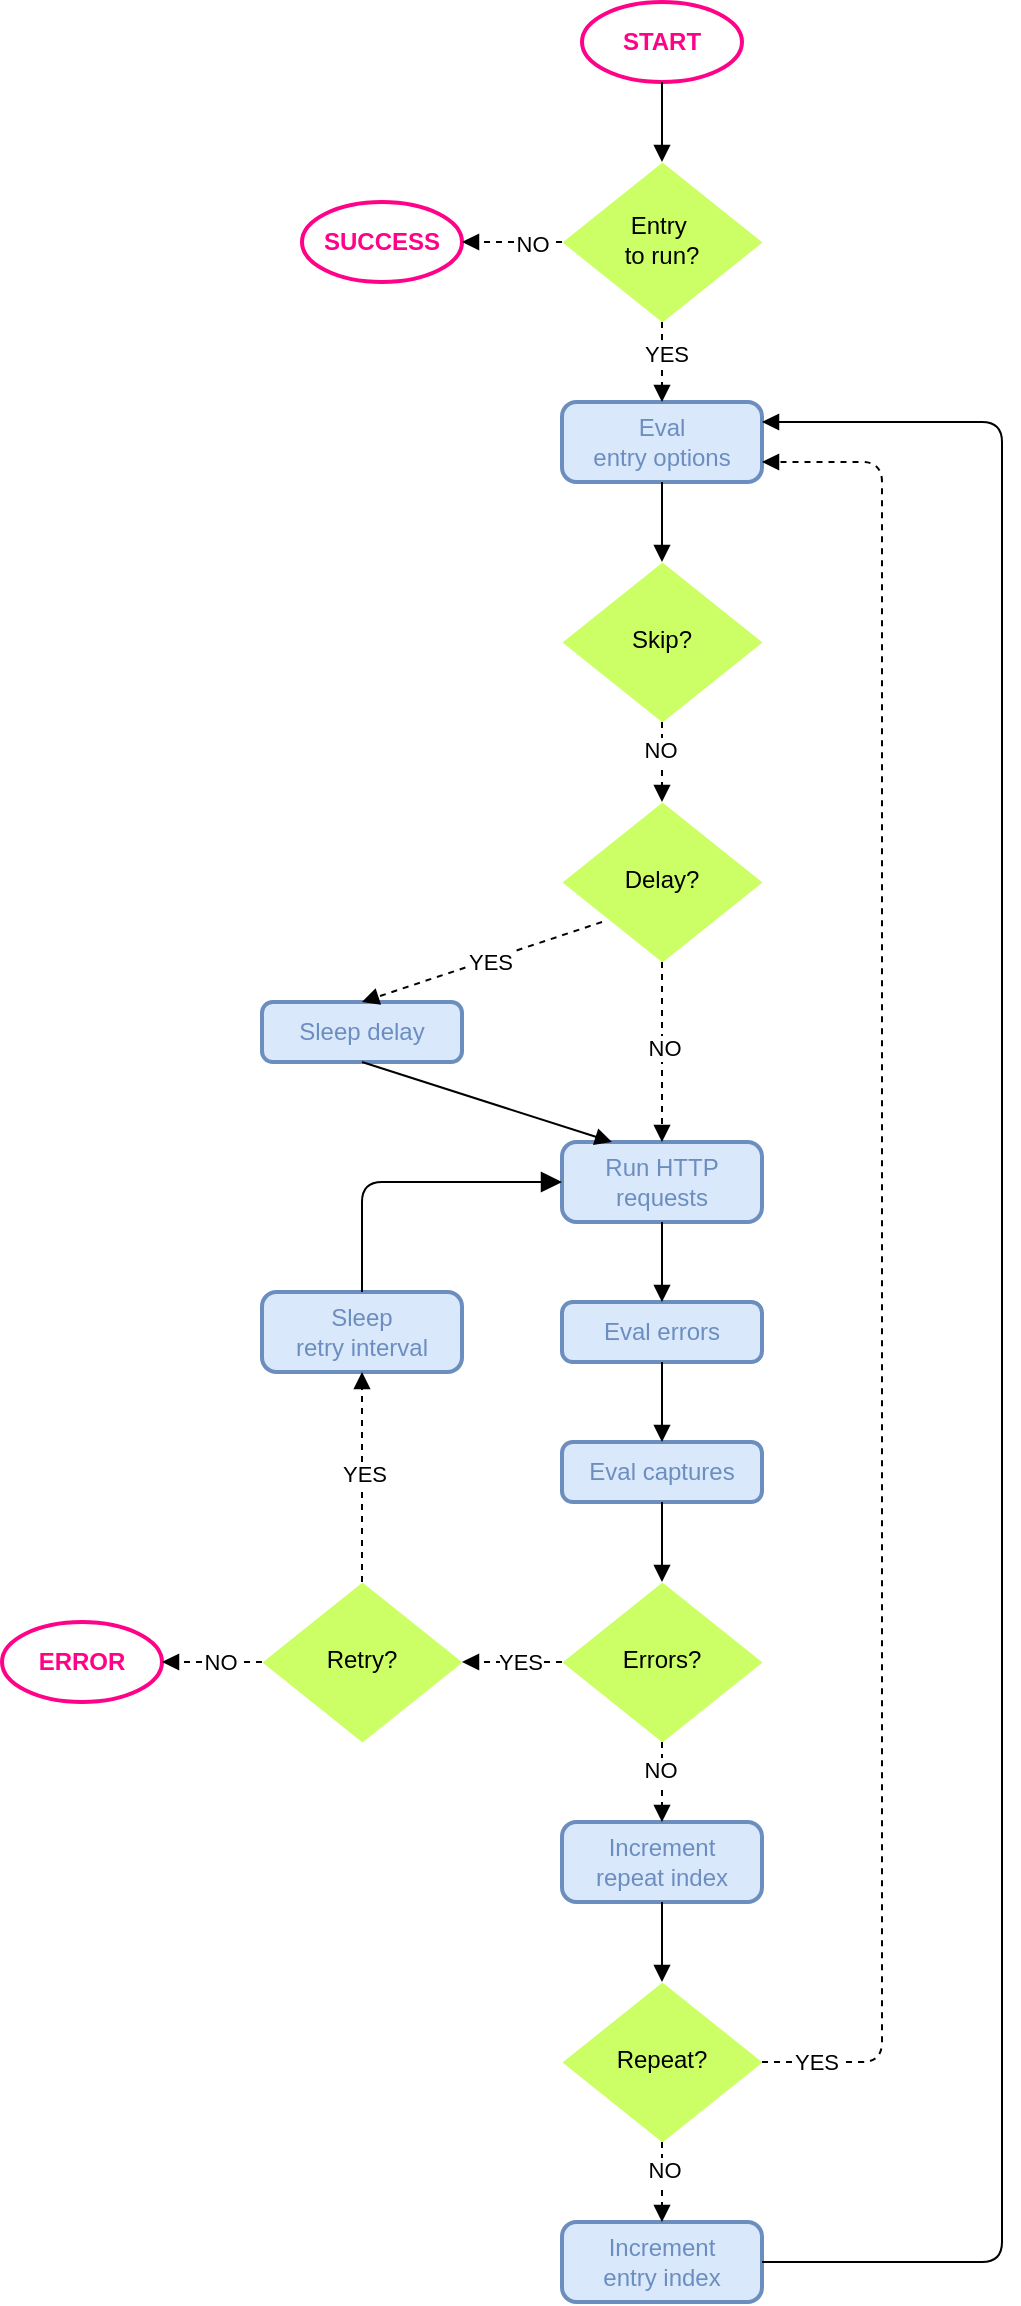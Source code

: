 <mxfile version="24.5.5" type="device">
  <diagram name="Page-1" id="Xiz49D0FumDPF5wHgXgK">
    <mxGraphModel dx="2020" dy="1139" grid="1" gridSize="10" guides="1" tooltips="1" connect="1" arrows="1" fold="1" page="1" pageScale="1" pageWidth="2000" pageHeight="2000" math="0" shadow="0">
      <root>
        <mxCell id="0" />
        <mxCell id="1" parent="0" />
        <mxCell id="rCkY846AgjEdWc3Gds_q-5" value="&lt;b&gt;START&lt;/b&gt;" style="strokeWidth=2;html=1;shape=mxgraph.flowchart.start_1;whiteSpace=wrap;fillColor=none;strokeColor=#FF0288;fillStyle=auto;fontColor=#FF0288;" vertex="1" parent="1">
          <mxGeometry x="360" y="100" width="80" height="40" as="geometry" />
        </mxCell>
        <mxCell id="rCkY846AgjEdWc3Gds_q-7" value="Entry&amp;nbsp;&lt;div&gt;to run?&lt;/div&gt;" style="strokeWidth=0;html=1;shape=mxgraph.flowchart.decision;whiteSpace=wrap;spacingTop=-3;fillColor=#CCFF66;strokeColor=none;fontStyle=0" vertex="1" parent="1">
          <mxGeometry x="350" y="180" width="100" height="80" as="geometry" />
        </mxCell>
        <mxCell id="rCkY846AgjEdWc3Gds_q-11" value="&lt;font color=&quot;#6c8ebf&quot;&gt;Eval&lt;/font&gt;&lt;div&gt;&lt;font color=&quot;#6c8ebf&quot;&gt;entry options&lt;/font&gt;&lt;/div&gt;" style="rounded=1;whiteSpace=wrap;html=1;fillColor=#dae8fc;strokeColor=#6c8ebf;fontStyle=0;arcSize=18;labelBorderColor=none;strokeWidth=2;" vertex="1" parent="1">
          <mxGeometry x="350" y="300" width="100" height="40" as="geometry" />
        </mxCell>
        <mxCell id="rCkY846AgjEdWc3Gds_q-12" value="" style="endArrow=block;html=1;rounded=0;exitX=0.5;exitY=1;exitDx=0;exitDy=0;exitPerimeter=0;entryX=0.5;entryY=0;entryDx=0;entryDy=0;entryPerimeter=0;endFill=1;" edge="1" parent="1" source="rCkY846AgjEdWc3Gds_q-5" target="rCkY846AgjEdWc3Gds_q-7">
          <mxGeometry width="50" height="50" relative="1" as="geometry">
            <mxPoint x="390" y="610" as="sourcePoint" />
            <mxPoint x="440" y="560" as="targetPoint" />
          </mxGeometry>
        </mxCell>
        <mxCell id="rCkY846AgjEdWc3Gds_q-13" value="" style="endArrow=block;html=1;rounded=0;entryX=0.5;entryY=0;entryDx=0;entryDy=0;dashed=1;endFill=1;exitX=0.5;exitY=1;exitDx=0;exitDy=0;exitPerimeter=0;" edge="1" parent="1" source="rCkY846AgjEdWc3Gds_q-7" target="rCkY846AgjEdWc3Gds_q-11">
          <mxGeometry width="50" height="50" relative="1" as="geometry">
            <mxPoint x="490" y="260" as="sourcePoint" />
            <mxPoint x="440" y="560" as="targetPoint" />
          </mxGeometry>
        </mxCell>
        <mxCell id="rCkY846AgjEdWc3Gds_q-14" value="YES" style="edgeLabel;html=1;align=center;verticalAlign=middle;resizable=0;points=[];" vertex="1" connectable="0" parent="rCkY846AgjEdWc3Gds_q-13">
          <mxGeometry x="-0.2" y="2" relative="1" as="geometry">
            <mxPoint as="offset" />
          </mxGeometry>
        </mxCell>
        <mxCell id="rCkY846AgjEdWc3Gds_q-15" value="&lt;b&gt;SUCCESS&lt;/b&gt;" style="strokeWidth=2;html=1;shape=mxgraph.flowchart.start_1;whiteSpace=wrap;fillColor=none;strokeColor=#FF0288;fillStyle=auto;fontColor=#FF0288;" vertex="1" parent="1">
          <mxGeometry x="220" y="200" width="80" height="40" as="geometry" />
        </mxCell>
        <mxCell id="rCkY846AgjEdWc3Gds_q-16" value="" style="endArrow=block;html=1;rounded=0;exitX=0;exitY=0.5;exitDx=0;exitDy=0;exitPerimeter=0;entryX=1;entryY=0.5;entryDx=0;entryDy=0;entryPerimeter=0;endFill=1;dashed=1;" edge="1" parent="1" source="rCkY846AgjEdWc3Gds_q-7" target="rCkY846AgjEdWc3Gds_q-15">
          <mxGeometry width="50" height="50" relative="1" as="geometry">
            <mxPoint x="400" y="230" as="sourcePoint" />
            <mxPoint x="450" y="180" as="targetPoint" />
          </mxGeometry>
        </mxCell>
        <mxCell id="rCkY846AgjEdWc3Gds_q-17" value="NO" style="edgeLabel;html=1;align=center;verticalAlign=middle;resizable=0;points=[];" vertex="1" connectable="0" parent="rCkY846AgjEdWc3Gds_q-16">
          <mxGeometry x="-0.4" y="1" relative="1" as="geometry">
            <mxPoint as="offset" />
          </mxGeometry>
        </mxCell>
        <mxCell id="rCkY846AgjEdWc3Gds_q-18" value="&lt;div&gt;Skip?&lt;/div&gt;" style="strokeWidth=0;html=1;shape=mxgraph.flowchart.decision;whiteSpace=wrap;spacingTop=-3;fillColor=#CCFF66;strokeColor=none;fontStyle=0" vertex="1" parent="1">
          <mxGeometry x="350" y="380" width="100" height="80" as="geometry" />
        </mxCell>
        <mxCell id="rCkY846AgjEdWc3Gds_q-19" value="" style="endArrow=block;html=1;rounded=0;exitX=0.5;exitY=1;exitDx=0;exitDy=0;entryX=0.5;entryY=0;entryDx=0;entryDy=0;entryPerimeter=0;endFill=1;" edge="1" parent="1" source="rCkY846AgjEdWc3Gds_q-11" target="rCkY846AgjEdWc3Gds_q-18">
          <mxGeometry width="50" height="50" relative="1" as="geometry">
            <mxPoint x="400" y="340" as="sourcePoint" />
            <mxPoint x="450" y="290" as="targetPoint" />
          </mxGeometry>
        </mxCell>
        <mxCell id="rCkY846AgjEdWc3Gds_q-20" value="Delay?" style="strokeWidth=0;html=1;shape=mxgraph.flowchart.decision;whiteSpace=wrap;spacingTop=-3;fillColor=#CCFF66;strokeColor=none;fontStyle=0" vertex="1" parent="1">
          <mxGeometry x="350" y="500" width="100" height="80" as="geometry" />
        </mxCell>
        <mxCell id="rCkY846AgjEdWc3Gds_q-21" value="" style="endArrow=block;html=1;rounded=0;exitX=0.5;exitY=1;exitDx=0;exitDy=0;entryX=0.5;entryY=0;entryDx=0;entryDy=0;entryPerimeter=0;endFill=1;exitPerimeter=0;dashed=1;" edge="1" parent="1" source="rCkY846AgjEdWc3Gds_q-18" target="rCkY846AgjEdWc3Gds_q-20">
          <mxGeometry width="50" height="50" relative="1" as="geometry">
            <mxPoint x="410" y="370" as="sourcePoint" />
            <mxPoint x="410" y="420" as="targetPoint" />
          </mxGeometry>
        </mxCell>
        <mxCell id="rCkY846AgjEdWc3Gds_q-22" value="NO" style="edgeLabel;html=1;align=center;verticalAlign=middle;resizable=0;points=[];" vertex="1" connectable="0" parent="rCkY846AgjEdWc3Gds_q-21">
          <mxGeometry x="-0.321" y="-1" relative="1" as="geometry">
            <mxPoint as="offset" />
          </mxGeometry>
        </mxCell>
        <mxCell id="rCkY846AgjEdWc3Gds_q-23" value="&lt;font color=&quot;#6c8ebf&quot;&gt;&lt;span style=&quot;caret-color: rgb(108, 142, 191);&quot;&gt;Sleep delay&lt;/span&gt;&lt;/font&gt;" style="rounded=1;whiteSpace=wrap;html=1;fillColor=#dae8fc;strokeColor=#6c8ebf;fontStyle=0;arcSize=18;labelBorderColor=none;strokeWidth=2;" vertex="1" parent="1">
          <mxGeometry x="200" y="600" width="100" height="30" as="geometry" />
        </mxCell>
        <mxCell id="rCkY846AgjEdWc3Gds_q-25" value="" style="endArrow=block;html=1;rounded=0;entryX=0.5;entryY=0;entryDx=0;entryDy=0;dashed=1;endFill=1;exitX=0.2;exitY=0.75;exitDx=0;exitDy=0;exitPerimeter=0;" edge="1" parent="1" source="rCkY846AgjEdWc3Gds_q-20" target="rCkY846AgjEdWc3Gds_q-23">
          <mxGeometry width="50" height="50" relative="1" as="geometry">
            <mxPoint x="425" y="560" as="sourcePoint" />
            <mxPoint x="450" y="540" as="targetPoint" />
          </mxGeometry>
        </mxCell>
        <mxCell id="rCkY846AgjEdWc3Gds_q-26" value="YES" style="edgeLabel;html=1;align=center;verticalAlign=middle;resizable=0;points=[];" vertex="1" connectable="0" parent="rCkY846AgjEdWc3Gds_q-25">
          <mxGeometry x="-0.052" y="1" relative="1" as="geometry">
            <mxPoint as="offset" />
          </mxGeometry>
        </mxCell>
        <mxCell id="rCkY846AgjEdWc3Gds_q-27" value="&lt;div&gt;&lt;font color=&quot;#6c8ebf&quot;&gt;Run HTTP requests&lt;/font&gt;&lt;/div&gt;" style="rounded=1;whiteSpace=wrap;html=1;fillColor=#dae8fc;strokeColor=#6c8ebf;fontStyle=0;arcSize=18;labelBorderColor=none;strokeWidth=2;" vertex="1" parent="1">
          <mxGeometry x="350" y="670" width="100" height="40" as="geometry" />
        </mxCell>
        <mxCell id="rCkY846AgjEdWc3Gds_q-28" value="" style="endArrow=block;html=1;rounded=0;exitX=0.5;exitY=1;exitDx=0;exitDy=0;exitPerimeter=0;entryX=0.5;entryY=0;entryDx=0;entryDy=0;dashed=1;endFill=1;" edge="1" parent="1" source="rCkY846AgjEdWc3Gds_q-20" target="rCkY846AgjEdWc3Gds_q-27">
          <mxGeometry width="50" height="50" relative="1" as="geometry">
            <mxPoint x="435" y="615" as="sourcePoint" />
            <mxPoint x="510" y="650" as="targetPoint" />
          </mxGeometry>
        </mxCell>
        <mxCell id="rCkY846AgjEdWc3Gds_q-29" value="NO" style="edgeLabel;html=1;align=center;verticalAlign=middle;resizable=0;points=[];" vertex="1" connectable="0" parent="rCkY846AgjEdWc3Gds_q-28">
          <mxGeometry x="-0.052" y="1" relative="1" as="geometry">
            <mxPoint as="offset" />
          </mxGeometry>
        </mxCell>
        <mxCell id="rCkY846AgjEdWc3Gds_q-30" value="" style="endArrow=block;html=1;rounded=0;exitX=0.5;exitY=1;exitDx=0;exitDy=0;entryX=0.25;entryY=0;entryDx=0;entryDy=0;endFill=1;" edge="1" parent="1" source="rCkY846AgjEdWc3Gds_q-23" target="rCkY846AgjEdWc3Gds_q-27">
          <mxGeometry width="50" height="50" relative="1" as="geometry">
            <mxPoint x="400" y="610" as="sourcePoint" />
            <mxPoint x="450" y="560" as="targetPoint" />
          </mxGeometry>
        </mxCell>
        <mxCell id="rCkY846AgjEdWc3Gds_q-33" value="&lt;font color=&quot;#6c8ebf&quot;&gt;&lt;span style=&quot;caret-color: rgb(108, 142, 191);&quot;&gt;Eval errors&lt;/span&gt;&lt;/font&gt;" style="rounded=1;whiteSpace=wrap;html=1;fillColor=#dae8fc;strokeColor=#6c8ebf;fontStyle=0;arcSize=18;labelBorderColor=none;strokeWidth=2;" vertex="1" parent="1">
          <mxGeometry x="350" y="750" width="100" height="30" as="geometry" />
        </mxCell>
        <mxCell id="rCkY846AgjEdWc3Gds_q-34" value="&lt;font color=&quot;#6c8ebf&quot;&gt;&lt;span style=&quot;caret-color: rgb(108, 142, 191);&quot;&gt;Eval captures&lt;/span&gt;&lt;/font&gt;" style="rounded=1;whiteSpace=wrap;html=1;fillColor=#dae8fc;strokeColor=#6c8ebf;fontStyle=0;arcSize=18;labelBorderColor=none;strokeWidth=2;" vertex="1" parent="1">
          <mxGeometry x="350" y="820" width="100" height="30" as="geometry" />
        </mxCell>
        <mxCell id="rCkY846AgjEdWc3Gds_q-35" value="" style="endArrow=block;html=1;rounded=0;exitX=0.5;exitY=1;exitDx=0;exitDy=0;entryX=0.5;entryY=0;entryDx=0;entryDy=0;endFill=1;" edge="1" parent="1" source="rCkY846AgjEdWc3Gds_q-27" target="rCkY846AgjEdWc3Gds_q-33">
          <mxGeometry width="50" height="50" relative="1" as="geometry">
            <mxPoint x="550" y="700" as="sourcePoint" />
            <mxPoint x="435" y="730" as="targetPoint" />
          </mxGeometry>
        </mxCell>
        <mxCell id="rCkY846AgjEdWc3Gds_q-36" value="" style="endArrow=block;html=1;rounded=0;exitX=0.5;exitY=1;exitDx=0;exitDy=0;entryX=0.5;entryY=0;entryDx=0;entryDy=0;endFill=1;" edge="1" parent="1" source="rCkY846AgjEdWc3Gds_q-33" target="rCkY846AgjEdWc3Gds_q-34">
          <mxGeometry width="50" height="50" relative="1" as="geometry">
            <mxPoint x="410" y="790" as="sourcePoint" />
            <mxPoint x="410" y="840" as="targetPoint" />
          </mxGeometry>
        </mxCell>
        <mxCell id="rCkY846AgjEdWc3Gds_q-37" value="Errors?" style="strokeWidth=0;html=1;shape=mxgraph.flowchart.decision;whiteSpace=wrap;spacingTop=-3;fillColor=#CCFF66;strokeColor=none;fontStyle=0" vertex="1" parent="1">
          <mxGeometry x="350" y="890" width="100" height="80" as="geometry" />
        </mxCell>
        <mxCell id="rCkY846AgjEdWc3Gds_q-38" value="" style="endArrow=block;html=1;rounded=0;exitX=0.5;exitY=1;exitDx=0;exitDy=0;endFill=1;entryX=0.5;entryY=0;entryDx=0;entryDy=0;entryPerimeter=0;" edge="1" parent="1" source="rCkY846AgjEdWc3Gds_q-34" target="rCkY846AgjEdWc3Gds_q-37">
          <mxGeometry width="50" height="50" relative="1" as="geometry">
            <mxPoint x="410" y="820" as="sourcePoint" />
            <mxPoint x="500" y="920" as="targetPoint" />
          </mxGeometry>
        </mxCell>
        <mxCell id="rCkY846AgjEdWc3Gds_q-39" value="&lt;font color=&quot;#6c8ebf&quot;&gt;&lt;span style=&quot;caret-color: rgb(108, 142, 191);&quot;&gt;Increment&lt;/span&gt;&lt;/font&gt;&lt;div&gt;&lt;font color=&quot;#6c8ebf&quot;&gt;&lt;span style=&quot;caret-color: rgb(108, 142, 191);&quot;&gt;repeat index&lt;/span&gt;&lt;/font&gt;&lt;/div&gt;" style="rounded=1;whiteSpace=wrap;html=1;fillColor=#dae8fc;strokeColor=#6c8ebf;fontStyle=0;arcSize=18;labelBorderColor=none;strokeWidth=2;" vertex="1" parent="1">
          <mxGeometry x="350" y="1010" width="100" height="40" as="geometry" />
        </mxCell>
        <mxCell id="rCkY846AgjEdWc3Gds_q-40" value="" style="endArrow=block;html=1;rounded=0;exitX=0.5;exitY=1;exitDx=0;exitDy=0;exitPerimeter=0;endFill=1;dashed=1;startArrow=none;startFill=0;entryX=0.5;entryY=0;entryDx=0;entryDy=0;" edge="1" parent="1" source="rCkY846AgjEdWc3Gds_q-37" target="rCkY846AgjEdWc3Gds_q-39">
          <mxGeometry width="50" height="50" relative="1" as="geometry">
            <mxPoint x="460" y="880" as="sourcePoint" />
            <mxPoint x="400" y="1000" as="targetPoint" />
          </mxGeometry>
        </mxCell>
        <mxCell id="rCkY846AgjEdWc3Gds_q-41" value="NO" style="edgeLabel;html=1;align=center;verticalAlign=middle;resizable=0;points=[];" vertex="1" connectable="0" parent="rCkY846AgjEdWc3Gds_q-40">
          <mxGeometry x="0.05" y="-2" relative="1" as="geometry">
            <mxPoint x="1" y="-7" as="offset" />
          </mxGeometry>
        </mxCell>
        <mxCell id="rCkY846AgjEdWc3Gds_q-44" value="&lt;div&gt;&lt;font color=&quot;#6c8ebf&quot;&gt;&lt;span style=&quot;caret-color: rgb(108, 142, 191);&quot;&gt;Sleep&lt;/span&gt;&lt;/font&gt;&lt;/div&gt;&lt;div&gt;&lt;font color=&quot;#6c8ebf&quot;&gt;&lt;span style=&quot;caret-color: rgb(108, 142, 191);&quot;&gt;retry interval&lt;/span&gt;&lt;/font&gt;&lt;/div&gt;" style="rounded=1;whiteSpace=wrap;html=1;fillColor=#dae8fc;strokeColor=#6c8ebf;fontStyle=0;arcSize=18;labelBorderColor=none;strokeWidth=2;" vertex="1" parent="1">
          <mxGeometry x="200" y="745" width="100" height="40" as="geometry" />
        </mxCell>
        <mxCell id="rCkY846AgjEdWc3Gds_q-45" value="" style="endArrow=block;html=1;rounded=0;exitX=0;exitY=0.5;exitDx=0;exitDy=0;exitPerimeter=0;endFill=1;dashed=1;entryX=1;entryY=0.5;entryDx=0;entryDy=0;entryPerimeter=0;" edge="1" parent="1" source="rCkY846AgjEdWc3Gds_q-37" target="rCkY846AgjEdWc3Gds_q-49">
          <mxGeometry width="50" height="50" relative="1" as="geometry">
            <mxPoint x="460" y="980" as="sourcePoint" />
            <mxPoint x="240" y="970" as="targetPoint" />
          </mxGeometry>
        </mxCell>
        <mxCell id="rCkY846AgjEdWc3Gds_q-46" value="YES" style="edgeLabel;html=1;align=center;verticalAlign=middle;resizable=0;points=[];" vertex="1" connectable="0" parent="rCkY846AgjEdWc3Gds_q-45">
          <mxGeometry x="0.05" y="5" relative="1" as="geometry">
            <mxPoint x="5" y="-5" as="offset" />
          </mxGeometry>
        </mxCell>
        <mxCell id="rCkY846AgjEdWc3Gds_q-48" value="" style="edgeStyle=segmentEdgeStyle;endArrow=block;html=1;curved=0;rounded=1;endSize=8;startSize=8;entryX=0;entryY=0.5;entryDx=0;entryDy=0;exitX=0.5;exitY=0;exitDx=0;exitDy=0;endFill=1;" edge="1" parent="1" source="rCkY846AgjEdWc3Gds_q-44" target="rCkY846AgjEdWc3Gds_q-27">
          <mxGeometry width="50" height="50" relative="1" as="geometry">
            <mxPoint x="170" y="830" as="sourcePoint" />
            <mxPoint x="290" y="690" as="targetPoint" />
            <Array as="points">
              <mxPoint x="250" y="690" />
            </Array>
          </mxGeometry>
        </mxCell>
        <mxCell id="rCkY846AgjEdWc3Gds_q-49" value="Retry?" style="strokeWidth=0;html=1;shape=mxgraph.flowchart.decision;whiteSpace=wrap;spacingTop=-3;fillColor=#CCFF66;strokeColor=none;fontStyle=0" vertex="1" parent="1">
          <mxGeometry x="200" y="890" width="100" height="80" as="geometry" />
        </mxCell>
        <mxCell id="rCkY846AgjEdWc3Gds_q-50" value="" style="endArrow=block;html=1;rounded=0;entryX=0.5;entryY=1;entryDx=0;entryDy=0;exitX=0.5;exitY=0;exitDx=0;exitDy=0;exitPerimeter=0;dashed=1;endFill=1;" edge="1" parent="1" source="rCkY846AgjEdWc3Gds_q-49" target="rCkY846AgjEdWc3Gds_q-44">
          <mxGeometry width="50" height="50" relative="1" as="geometry">
            <mxPoint x="390" y="680" as="sourcePoint" />
            <mxPoint x="440" y="630" as="targetPoint" />
          </mxGeometry>
        </mxCell>
        <mxCell id="rCkY846AgjEdWc3Gds_q-51" value="YES" style="edgeLabel;html=1;align=center;verticalAlign=middle;resizable=0;points=[];" vertex="1" connectable="0" parent="rCkY846AgjEdWc3Gds_q-50">
          <mxGeometry x="0.036" y="-1" relative="1" as="geometry">
            <mxPoint as="offset" />
          </mxGeometry>
        </mxCell>
        <mxCell id="rCkY846AgjEdWc3Gds_q-52" value="&lt;b&gt;ERROR&lt;/b&gt;" style="strokeWidth=2;html=1;shape=mxgraph.flowchart.start_1;whiteSpace=wrap;fillColor=none;strokeColor=#FF0288;fillStyle=auto;fontColor=#FF0288;" vertex="1" parent="1">
          <mxGeometry x="70" y="910" width="80" height="40" as="geometry" />
        </mxCell>
        <mxCell id="rCkY846AgjEdWc3Gds_q-53" value="NO" style="endArrow=block;html=1;rounded=0;exitX=0;exitY=0.5;exitDx=0;exitDy=0;exitPerimeter=0;dashed=1;endFill=1;spacing=0;spacingLeft=7;entryX=1;entryY=0.5;entryDx=0;entryDy=0;entryPerimeter=0;" edge="1" parent="1" source="rCkY846AgjEdWc3Gds_q-49" target="rCkY846AgjEdWc3Gds_q-52">
          <mxGeometry width="50" height="50" relative="1" as="geometry">
            <mxPoint x="390" y="690" as="sourcePoint" />
            <mxPoint x="170" y="850" as="targetPoint" />
          </mxGeometry>
        </mxCell>
        <mxCell id="rCkY846AgjEdWc3Gds_q-55" value="Repeat?" style="strokeWidth=0;html=1;shape=mxgraph.flowchart.decision;whiteSpace=wrap;spacingTop=-3;fillColor=#CCFF66;strokeColor=none;fontStyle=0" vertex="1" parent="1">
          <mxGeometry x="350" y="1090" width="100" height="80" as="geometry" />
        </mxCell>
        <mxCell id="rCkY846AgjEdWc3Gds_q-56" value="" style="endArrow=block;html=1;rounded=0;exitX=0.5;exitY=1;exitDx=0;exitDy=0;endFill=1;entryX=0.5;entryY=0;entryDx=0;entryDy=0;entryPerimeter=0;" edge="1" parent="1" source="rCkY846AgjEdWc3Gds_q-39" target="rCkY846AgjEdWc3Gds_q-55">
          <mxGeometry width="50" height="50" relative="1" as="geometry">
            <mxPoint x="390" y="900" as="sourcePoint" />
            <mxPoint x="400" y="1090" as="targetPoint" />
          </mxGeometry>
        </mxCell>
        <mxCell id="rCkY846AgjEdWc3Gds_q-58" value="" style="edgeStyle=elbowEdgeStyle;elbow=vertical;endArrow=block;html=1;curved=0;rounded=1;endSize=6;startSize=6;exitX=1;exitY=0.5;exitDx=0;exitDy=0;exitPerimeter=0;entryX=1;entryY=0.75;entryDx=0;entryDy=0;dashed=1;endFill=1;" edge="1" parent="1" source="rCkY846AgjEdWc3Gds_q-55" target="rCkY846AgjEdWc3Gds_q-11">
          <mxGeometry width="50" height="50" relative="1" as="geometry">
            <mxPoint x="390" y="780" as="sourcePoint" />
            <mxPoint x="440" y="730" as="targetPoint" />
            <Array as="points">
              <mxPoint x="510" y="730" />
            </Array>
          </mxGeometry>
        </mxCell>
        <mxCell id="rCkY846AgjEdWc3Gds_q-59" value="YES" style="edgeLabel;html=1;align=center;verticalAlign=middle;resizable=0;points=[];" vertex="1" connectable="0" parent="rCkY846AgjEdWc3Gds_q-58">
          <mxGeometry x="-0.942" y="-2" relative="1" as="geometry">
            <mxPoint y="-2" as="offset" />
          </mxGeometry>
        </mxCell>
        <mxCell id="rCkY846AgjEdWc3Gds_q-60" value="&lt;font color=&quot;#6c8ebf&quot;&gt;&lt;span style=&quot;caret-color: rgb(108, 142, 191);&quot;&gt;Increment&lt;/span&gt;&lt;/font&gt;&lt;div&gt;&lt;font color=&quot;#6c8ebf&quot;&gt;&lt;span style=&quot;caret-color: rgb(108, 142, 191);&quot;&gt;entry index&lt;/span&gt;&lt;/font&gt;&lt;/div&gt;" style="rounded=1;whiteSpace=wrap;html=1;fillColor=#dae8fc;strokeColor=#6c8ebf;fontStyle=0;arcSize=18;labelBorderColor=none;strokeWidth=2;" vertex="1" parent="1">
          <mxGeometry x="350" y="1210" width="100" height="40" as="geometry" />
        </mxCell>
        <mxCell id="rCkY846AgjEdWc3Gds_q-61" value="" style="endArrow=block;html=1;rounded=0;exitX=0.5;exitY=1;exitDx=0;exitDy=0;exitPerimeter=0;entryX=0.5;entryY=0;entryDx=0;entryDy=0;dashed=1;endFill=1;" edge="1" parent="1" source="rCkY846AgjEdWc3Gds_q-55" target="rCkY846AgjEdWc3Gds_q-60">
          <mxGeometry width="50" height="50" relative="1" as="geometry">
            <mxPoint x="390" y="780" as="sourcePoint" />
            <mxPoint x="440" y="730" as="targetPoint" />
          </mxGeometry>
        </mxCell>
        <mxCell id="rCkY846AgjEdWc3Gds_q-62" value="NO" style="edgeLabel;html=1;align=center;verticalAlign=middle;resizable=0;points=[];" vertex="1" connectable="0" parent="rCkY846AgjEdWc3Gds_q-61">
          <mxGeometry x="-0.3" y="1" relative="1" as="geometry">
            <mxPoint as="offset" />
          </mxGeometry>
        </mxCell>
        <mxCell id="rCkY846AgjEdWc3Gds_q-63" value="" style="edgeStyle=elbowEdgeStyle;elbow=vertical;endArrow=block;html=1;curved=0;rounded=1;endSize=6;startSize=6;exitX=1;exitY=0.5;exitDx=0;exitDy=0;entryX=1;entryY=0.25;entryDx=0;entryDy=0;endFill=1;" edge="1" parent="1" source="rCkY846AgjEdWc3Gds_q-60" target="rCkY846AgjEdWc3Gds_q-11">
          <mxGeometry width="50" height="50" relative="1" as="geometry">
            <mxPoint x="630" y="980" as="sourcePoint" />
            <mxPoint x="570" y="800" as="targetPoint" />
            <Array as="points">
              <mxPoint x="570" y="760" />
            </Array>
          </mxGeometry>
        </mxCell>
      </root>
    </mxGraphModel>
  </diagram>
</mxfile>
